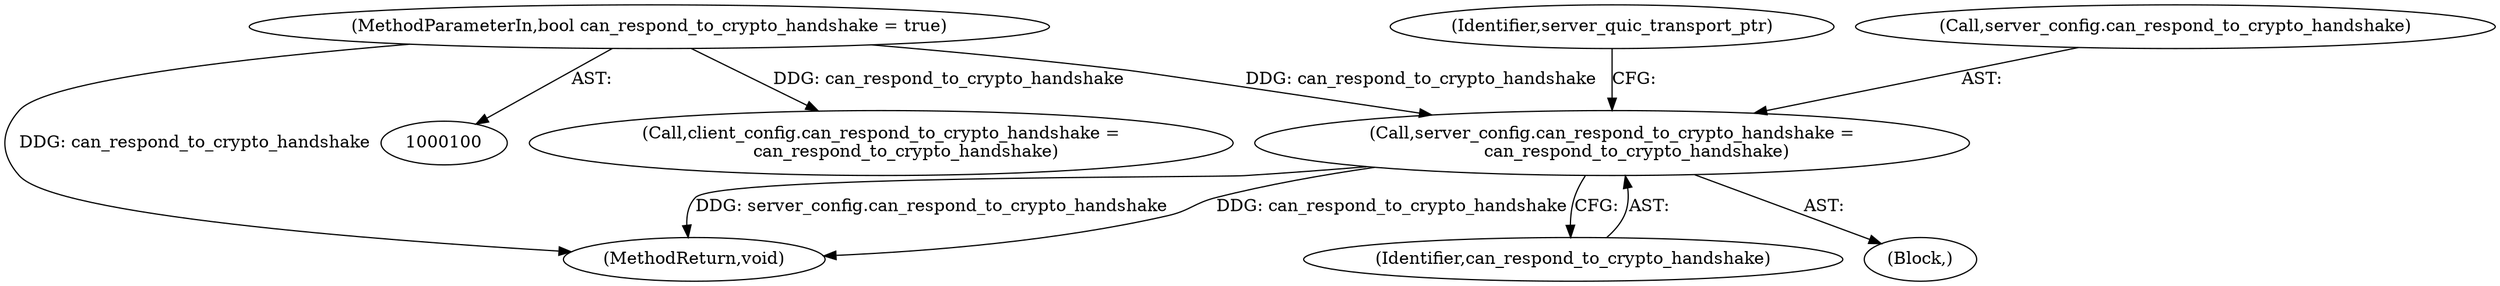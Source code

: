 digraph "0_Chrome_350f7d4b2c76950c8e7271284de84a9756b796e1_5@API" {
"1000234" [label="(Call,server_config.can_respond_to_crypto_handshake =\n         can_respond_to_crypto_handshake)"];
"1000101" [label="(MethodParameterIn,bool can_respond_to_crypto_handshake = true)"];
"1000101" [label="(MethodParameterIn,bool can_respond_to_crypto_handshake = true)"];
"1000177" [label="(Call,client_config.can_respond_to_crypto_handshake =\n         can_respond_to_crypto_handshake)"];
"1000241" [label="(Identifier,server_quic_transport_ptr)"];
"1000102" [label="(Block,)"];
"1000269" [label="(MethodReturn,void)"];
"1000234" [label="(Call,server_config.can_respond_to_crypto_handshake =\n         can_respond_to_crypto_handshake)"];
"1000238" [label="(Identifier,can_respond_to_crypto_handshake)"];
"1000235" [label="(Call,server_config.can_respond_to_crypto_handshake)"];
"1000234" -> "1000102"  [label="AST: "];
"1000234" -> "1000238"  [label="CFG: "];
"1000235" -> "1000234"  [label="AST: "];
"1000238" -> "1000234"  [label="AST: "];
"1000241" -> "1000234"  [label="CFG: "];
"1000234" -> "1000269"  [label="DDG: server_config.can_respond_to_crypto_handshake"];
"1000234" -> "1000269"  [label="DDG: can_respond_to_crypto_handshake"];
"1000101" -> "1000234"  [label="DDG: can_respond_to_crypto_handshake"];
"1000101" -> "1000100"  [label="AST: "];
"1000101" -> "1000269"  [label="DDG: can_respond_to_crypto_handshake"];
"1000101" -> "1000177"  [label="DDG: can_respond_to_crypto_handshake"];
}
